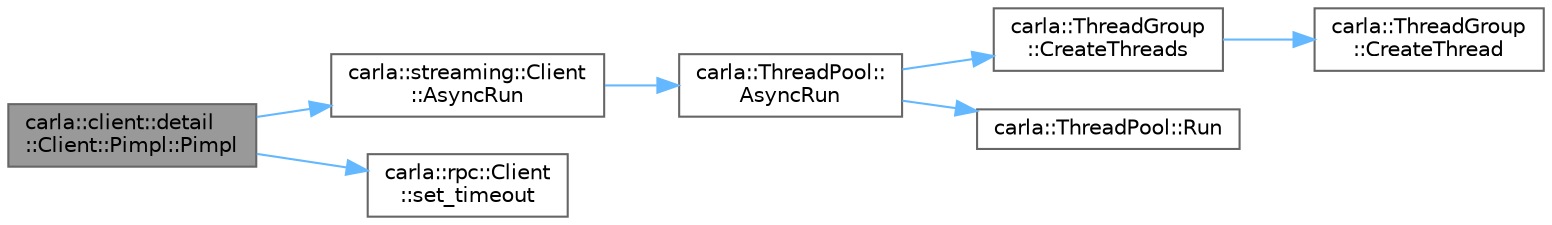 digraph "carla::client::detail::Client::Pimpl::Pimpl"
{
 // INTERACTIVE_SVG=YES
 // LATEX_PDF_SIZE
  bgcolor="transparent";
  edge [fontname=Helvetica,fontsize=10,labelfontname=Helvetica,labelfontsize=10];
  node [fontname=Helvetica,fontsize=10,shape=box,height=0.2,width=0.4];
  rankdir="LR";
  Node1 [id="Node000001",label="carla::client::detail\l::Client::Pimpl::Pimpl",height=0.2,width=0.4,color="gray40", fillcolor="grey60", style="filled", fontcolor="black",tooltip=" "];
  Node1 -> Node2 [id="edge1_Node000001_Node000002",color="steelblue1",style="solid",tooltip=" "];
  Node2 [id="Node000002",label="carla::streaming::Client\l::AsyncRun",height=0.2,width=0.4,color="grey40", fillcolor="white", style="filled",URL="$d0/daa/classcarla_1_1streaming_1_1Client.html#a772814b9cf096a9259bcffbaa162f5db",tooltip=" "];
  Node2 -> Node3 [id="edge2_Node000002_Node000003",color="steelblue1",style="solid",tooltip=" "];
  Node3 [id="Node000003",label="carla::ThreadPool::\lAsyncRun",height=0.2,width=0.4,color="grey40", fillcolor="white", style="filled",URL="$da/d72/classcarla_1_1ThreadPool.html#a44af52924b5a2dbd0699808a4394f30f",tooltip="Launch threads to run tasks asynchronously."];
  Node3 -> Node4 [id="edge3_Node000003_Node000004",color="steelblue1",style="solid",tooltip=" "];
  Node4 [id="Node000004",label="carla::ThreadGroup\l::CreateThreads",height=0.2,width=0.4,color="grey40", fillcolor="white", style="filled",URL="$db/d71/classcarla_1_1ThreadGroup.html#a7c76ec6db944947c149985627442434b",tooltip=" "];
  Node4 -> Node5 [id="edge4_Node000004_Node000005",color="steelblue1",style="solid",tooltip=" "];
  Node5 [id="Node000005",label="carla::ThreadGroup\l::CreateThread",height=0.2,width=0.4,color="grey40", fillcolor="white", style="filled",URL="$db/d71/classcarla_1_1ThreadGroup.html#acc9d822c4e73247c9565e3c089debf4a",tooltip=" "];
  Node3 -> Node6 [id="edge5_Node000003_Node000006",color="steelblue1",style="solid",tooltip=" "];
  Node6 [id="Node000006",label="carla::ThreadPool::Run",height=0.2,width=0.4,color="grey40", fillcolor="white", style="filled",URL="$da/d72/classcarla_1_1ThreadPool.html#a75cacb83795788d41db12ebf27a25ee3",tooltip="Run tasks in this thread."];
  Node1 -> Node7 [id="edge6_Node000001_Node000007",color="steelblue1",style="solid",tooltip=" "];
  Node7 [id="Node000007",label="carla::rpc::Client\l::set_timeout",height=0.2,width=0.4,color="grey40", fillcolor="white", style="filled",URL="$df/d9d/classcarla_1_1rpc_1_1Client.html#ad6aa3a8334a002efc77765488084b9db",tooltip=" "];
}
